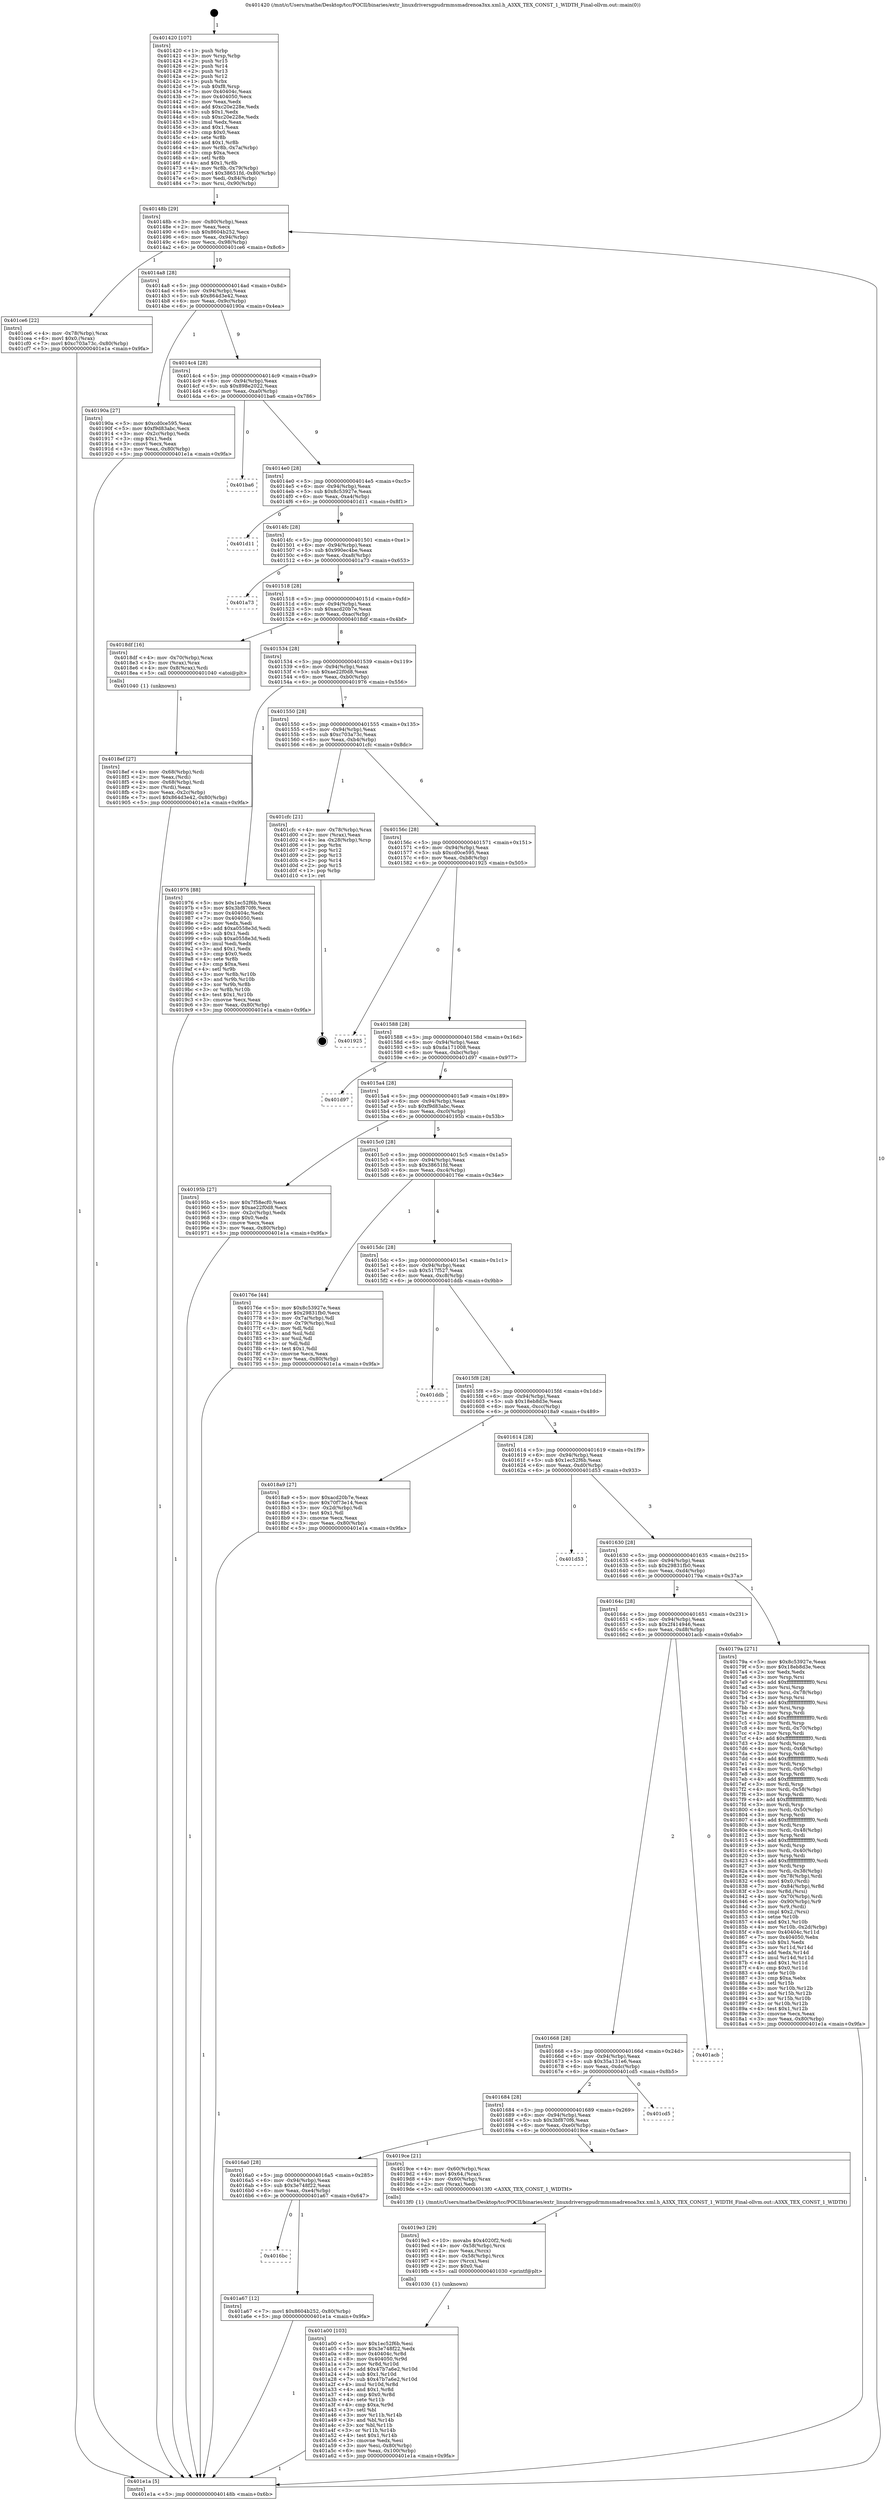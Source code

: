 digraph "0x401420" {
  label = "0x401420 (/mnt/c/Users/mathe/Desktop/tcc/POCII/binaries/extr_linuxdriversgpudrmmsmadrenoa3xx.xml.h_A3XX_TEX_CONST_1_WIDTH_Final-ollvm.out::main(0))"
  labelloc = "t"
  node[shape=record]

  Entry [label="",width=0.3,height=0.3,shape=circle,fillcolor=black,style=filled]
  "0x40148b" [label="{
     0x40148b [29]\l
     | [instrs]\l
     &nbsp;&nbsp;0x40148b \<+3\>: mov -0x80(%rbp),%eax\l
     &nbsp;&nbsp;0x40148e \<+2\>: mov %eax,%ecx\l
     &nbsp;&nbsp;0x401490 \<+6\>: sub $0x8604b252,%ecx\l
     &nbsp;&nbsp;0x401496 \<+6\>: mov %eax,-0x94(%rbp)\l
     &nbsp;&nbsp;0x40149c \<+6\>: mov %ecx,-0x98(%rbp)\l
     &nbsp;&nbsp;0x4014a2 \<+6\>: je 0000000000401ce6 \<main+0x8c6\>\l
  }"]
  "0x401ce6" [label="{
     0x401ce6 [22]\l
     | [instrs]\l
     &nbsp;&nbsp;0x401ce6 \<+4\>: mov -0x78(%rbp),%rax\l
     &nbsp;&nbsp;0x401cea \<+6\>: movl $0x0,(%rax)\l
     &nbsp;&nbsp;0x401cf0 \<+7\>: movl $0xc703a73c,-0x80(%rbp)\l
     &nbsp;&nbsp;0x401cf7 \<+5\>: jmp 0000000000401e1a \<main+0x9fa\>\l
  }"]
  "0x4014a8" [label="{
     0x4014a8 [28]\l
     | [instrs]\l
     &nbsp;&nbsp;0x4014a8 \<+5\>: jmp 00000000004014ad \<main+0x8d\>\l
     &nbsp;&nbsp;0x4014ad \<+6\>: mov -0x94(%rbp),%eax\l
     &nbsp;&nbsp;0x4014b3 \<+5\>: sub $0x864d3e42,%eax\l
     &nbsp;&nbsp;0x4014b8 \<+6\>: mov %eax,-0x9c(%rbp)\l
     &nbsp;&nbsp;0x4014be \<+6\>: je 000000000040190a \<main+0x4ea\>\l
  }"]
  Exit [label="",width=0.3,height=0.3,shape=circle,fillcolor=black,style=filled,peripheries=2]
  "0x40190a" [label="{
     0x40190a [27]\l
     | [instrs]\l
     &nbsp;&nbsp;0x40190a \<+5\>: mov $0xcd0ce595,%eax\l
     &nbsp;&nbsp;0x40190f \<+5\>: mov $0xf9d83abc,%ecx\l
     &nbsp;&nbsp;0x401914 \<+3\>: mov -0x2c(%rbp),%edx\l
     &nbsp;&nbsp;0x401917 \<+3\>: cmp $0x1,%edx\l
     &nbsp;&nbsp;0x40191a \<+3\>: cmovl %ecx,%eax\l
     &nbsp;&nbsp;0x40191d \<+3\>: mov %eax,-0x80(%rbp)\l
     &nbsp;&nbsp;0x401920 \<+5\>: jmp 0000000000401e1a \<main+0x9fa\>\l
  }"]
  "0x4014c4" [label="{
     0x4014c4 [28]\l
     | [instrs]\l
     &nbsp;&nbsp;0x4014c4 \<+5\>: jmp 00000000004014c9 \<main+0xa9\>\l
     &nbsp;&nbsp;0x4014c9 \<+6\>: mov -0x94(%rbp),%eax\l
     &nbsp;&nbsp;0x4014cf \<+5\>: sub $0x898e2022,%eax\l
     &nbsp;&nbsp;0x4014d4 \<+6\>: mov %eax,-0xa0(%rbp)\l
     &nbsp;&nbsp;0x4014da \<+6\>: je 0000000000401ba6 \<main+0x786\>\l
  }"]
  "0x4016bc" [label="{
     0x4016bc\l
  }", style=dashed]
  "0x401ba6" [label="{
     0x401ba6\l
  }", style=dashed]
  "0x4014e0" [label="{
     0x4014e0 [28]\l
     | [instrs]\l
     &nbsp;&nbsp;0x4014e0 \<+5\>: jmp 00000000004014e5 \<main+0xc5\>\l
     &nbsp;&nbsp;0x4014e5 \<+6\>: mov -0x94(%rbp),%eax\l
     &nbsp;&nbsp;0x4014eb \<+5\>: sub $0x8c53927e,%eax\l
     &nbsp;&nbsp;0x4014f0 \<+6\>: mov %eax,-0xa4(%rbp)\l
     &nbsp;&nbsp;0x4014f6 \<+6\>: je 0000000000401d11 \<main+0x8f1\>\l
  }"]
  "0x401a67" [label="{
     0x401a67 [12]\l
     | [instrs]\l
     &nbsp;&nbsp;0x401a67 \<+7\>: movl $0x8604b252,-0x80(%rbp)\l
     &nbsp;&nbsp;0x401a6e \<+5\>: jmp 0000000000401e1a \<main+0x9fa\>\l
  }"]
  "0x401d11" [label="{
     0x401d11\l
  }", style=dashed]
  "0x4014fc" [label="{
     0x4014fc [28]\l
     | [instrs]\l
     &nbsp;&nbsp;0x4014fc \<+5\>: jmp 0000000000401501 \<main+0xe1\>\l
     &nbsp;&nbsp;0x401501 \<+6\>: mov -0x94(%rbp),%eax\l
     &nbsp;&nbsp;0x401507 \<+5\>: sub $0x990ec4be,%eax\l
     &nbsp;&nbsp;0x40150c \<+6\>: mov %eax,-0xa8(%rbp)\l
     &nbsp;&nbsp;0x401512 \<+6\>: je 0000000000401a73 \<main+0x653\>\l
  }"]
  "0x401a00" [label="{
     0x401a00 [103]\l
     | [instrs]\l
     &nbsp;&nbsp;0x401a00 \<+5\>: mov $0x1ec52f6b,%esi\l
     &nbsp;&nbsp;0x401a05 \<+5\>: mov $0x3e748f22,%edx\l
     &nbsp;&nbsp;0x401a0a \<+8\>: mov 0x40404c,%r8d\l
     &nbsp;&nbsp;0x401a12 \<+8\>: mov 0x404050,%r9d\l
     &nbsp;&nbsp;0x401a1a \<+3\>: mov %r8d,%r10d\l
     &nbsp;&nbsp;0x401a1d \<+7\>: add $0x47b7a6e2,%r10d\l
     &nbsp;&nbsp;0x401a24 \<+4\>: sub $0x1,%r10d\l
     &nbsp;&nbsp;0x401a28 \<+7\>: sub $0x47b7a6e2,%r10d\l
     &nbsp;&nbsp;0x401a2f \<+4\>: imul %r10d,%r8d\l
     &nbsp;&nbsp;0x401a33 \<+4\>: and $0x1,%r8d\l
     &nbsp;&nbsp;0x401a37 \<+4\>: cmp $0x0,%r8d\l
     &nbsp;&nbsp;0x401a3b \<+4\>: sete %r11b\l
     &nbsp;&nbsp;0x401a3f \<+4\>: cmp $0xa,%r9d\l
     &nbsp;&nbsp;0x401a43 \<+3\>: setl %bl\l
     &nbsp;&nbsp;0x401a46 \<+3\>: mov %r11b,%r14b\l
     &nbsp;&nbsp;0x401a49 \<+3\>: and %bl,%r14b\l
     &nbsp;&nbsp;0x401a4c \<+3\>: xor %bl,%r11b\l
     &nbsp;&nbsp;0x401a4f \<+3\>: or %r11b,%r14b\l
     &nbsp;&nbsp;0x401a52 \<+4\>: test $0x1,%r14b\l
     &nbsp;&nbsp;0x401a56 \<+3\>: cmovne %edx,%esi\l
     &nbsp;&nbsp;0x401a59 \<+3\>: mov %esi,-0x80(%rbp)\l
     &nbsp;&nbsp;0x401a5c \<+6\>: mov %eax,-0x100(%rbp)\l
     &nbsp;&nbsp;0x401a62 \<+5\>: jmp 0000000000401e1a \<main+0x9fa\>\l
  }"]
  "0x401a73" [label="{
     0x401a73\l
  }", style=dashed]
  "0x401518" [label="{
     0x401518 [28]\l
     | [instrs]\l
     &nbsp;&nbsp;0x401518 \<+5\>: jmp 000000000040151d \<main+0xfd\>\l
     &nbsp;&nbsp;0x40151d \<+6\>: mov -0x94(%rbp),%eax\l
     &nbsp;&nbsp;0x401523 \<+5\>: sub $0xacd20b7e,%eax\l
     &nbsp;&nbsp;0x401528 \<+6\>: mov %eax,-0xac(%rbp)\l
     &nbsp;&nbsp;0x40152e \<+6\>: je 00000000004018df \<main+0x4bf\>\l
  }"]
  "0x4019e3" [label="{
     0x4019e3 [29]\l
     | [instrs]\l
     &nbsp;&nbsp;0x4019e3 \<+10\>: movabs $0x4020f2,%rdi\l
     &nbsp;&nbsp;0x4019ed \<+4\>: mov -0x58(%rbp),%rcx\l
     &nbsp;&nbsp;0x4019f1 \<+2\>: mov %eax,(%rcx)\l
     &nbsp;&nbsp;0x4019f3 \<+4\>: mov -0x58(%rbp),%rcx\l
     &nbsp;&nbsp;0x4019f7 \<+2\>: mov (%rcx),%esi\l
     &nbsp;&nbsp;0x4019f9 \<+2\>: mov $0x0,%al\l
     &nbsp;&nbsp;0x4019fb \<+5\>: call 0000000000401030 \<printf@plt\>\l
     | [calls]\l
     &nbsp;&nbsp;0x401030 \{1\} (unknown)\l
  }"]
  "0x4018df" [label="{
     0x4018df [16]\l
     | [instrs]\l
     &nbsp;&nbsp;0x4018df \<+4\>: mov -0x70(%rbp),%rax\l
     &nbsp;&nbsp;0x4018e3 \<+3\>: mov (%rax),%rax\l
     &nbsp;&nbsp;0x4018e6 \<+4\>: mov 0x8(%rax),%rdi\l
     &nbsp;&nbsp;0x4018ea \<+5\>: call 0000000000401040 \<atoi@plt\>\l
     | [calls]\l
     &nbsp;&nbsp;0x401040 \{1\} (unknown)\l
  }"]
  "0x401534" [label="{
     0x401534 [28]\l
     | [instrs]\l
     &nbsp;&nbsp;0x401534 \<+5\>: jmp 0000000000401539 \<main+0x119\>\l
     &nbsp;&nbsp;0x401539 \<+6\>: mov -0x94(%rbp),%eax\l
     &nbsp;&nbsp;0x40153f \<+5\>: sub $0xae22f0d8,%eax\l
     &nbsp;&nbsp;0x401544 \<+6\>: mov %eax,-0xb0(%rbp)\l
     &nbsp;&nbsp;0x40154a \<+6\>: je 0000000000401976 \<main+0x556\>\l
  }"]
  "0x4016a0" [label="{
     0x4016a0 [28]\l
     | [instrs]\l
     &nbsp;&nbsp;0x4016a0 \<+5\>: jmp 00000000004016a5 \<main+0x285\>\l
     &nbsp;&nbsp;0x4016a5 \<+6\>: mov -0x94(%rbp),%eax\l
     &nbsp;&nbsp;0x4016ab \<+5\>: sub $0x3e748f22,%eax\l
     &nbsp;&nbsp;0x4016b0 \<+6\>: mov %eax,-0xe4(%rbp)\l
     &nbsp;&nbsp;0x4016b6 \<+6\>: je 0000000000401a67 \<main+0x647\>\l
  }"]
  "0x401976" [label="{
     0x401976 [88]\l
     | [instrs]\l
     &nbsp;&nbsp;0x401976 \<+5\>: mov $0x1ec52f6b,%eax\l
     &nbsp;&nbsp;0x40197b \<+5\>: mov $0x3bf870f6,%ecx\l
     &nbsp;&nbsp;0x401980 \<+7\>: mov 0x40404c,%edx\l
     &nbsp;&nbsp;0x401987 \<+7\>: mov 0x404050,%esi\l
     &nbsp;&nbsp;0x40198e \<+2\>: mov %edx,%edi\l
     &nbsp;&nbsp;0x401990 \<+6\>: add $0xa0558e3d,%edi\l
     &nbsp;&nbsp;0x401996 \<+3\>: sub $0x1,%edi\l
     &nbsp;&nbsp;0x401999 \<+6\>: sub $0xa0558e3d,%edi\l
     &nbsp;&nbsp;0x40199f \<+3\>: imul %edi,%edx\l
     &nbsp;&nbsp;0x4019a2 \<+3\>: and $0x1,%edx\l
     &nbsp;&nbsp;0x4019a5 \<+3\>: cmp $0x0,%edx\l
     &nbsp;&nbsp;0x4019a8 \<+4\>: sete %r8b\l
     &nbsp;&nbsp;0x4019ac \<+3\>: cmp $0xa,%esi\l
     &nbsp;&nbsp;0x4019af \<+4\>: setl %r9b\l
     &nbsp;&nbsp;0x4019b3 \<+3\>: mov %r8b,%r10b\l
     &nbsp;&nbsp;0x4019b6 \<+3\>: and %r9b,%r10b\l
     &nbsp;&nbsp;0x4019b9 \<+3\>: xor %r9b,%r8b\l
     &nbsp;&nbsp;0x4019bc \<+3\>: or %r8b,%r10b\l
     &nbsp;&nbsp;0x4019bf \<+4\>: test $0x1,%r10b\l
     &nbsp;&nbsp;0x4019c3 \<+3\>: cmovne %ecx,%eax\l
     &nbsp;&nbsp;0x4019c6 \<+3\>: mov %eax,-0x80(%rbp)\l
     &nbsp;&nbsp;0x4019c9 \<+5\>: jmp 0000000000401e1a \<main+0x9fa\>\l
  }"]
  "0x401550" [label="{
     0x401550 [28]\l
     | [instrs]\l
     &nbsp;&nbsp;0x401550 \<+5\>: jmp 0000000000401555 \<main+0x135\>\l
     &nbsp;&nbsp;0x401555 \<+6\>: mov -0x94(%rbp),%eax\l
     &nbsp;&nbsp;0x40155b \<+5\>: sub $0xc703a73c,%eax\l
     &nbsp;&nbsp;0x401560 \<+6\>: mov %eax,-0xb4(%rbp)\l
     &nbsp;&nbsp;0x401566 \<+6\>: je 0000000000401cfc \<main+0x8dc\>\l
  }"]
  "0x4019ce" [label="{
     0x4019ce [21]\l
     | [instrs]\l
     &nbsp;&nbsp;0x4019ce \<+4\>: mov -0x60(%rbp),%rax\l
     &nbsp;&nbsp;0x4019d2 \<+6\>: movl $0x64,(%rax)\l
     &nbsp;&nbsp;0x4019d8 \<+4\>: mov -0x60(%rbp),%rax\l
     &nbsp;&nbsp;0x4019dc \<+2\>: mov (%rax),%edi\l
     &nbsp;&nbsp;0x4019de \<+5\>: call 00000000004013f0 \<A3XX_TEX_CONST_1_WIDTH\>\l
     | [calls]\l
     &nbsp;&nbsp;0x4013f0 \{1\} (/mnt/c/Users/mathe/Desktop/tcc/POCII/binaries/extr_linuxdriversgpudrmmsmadrenoa3xx.xml.h_A3XX_TEX_CONST_1_WIDTH_Final-ollvm.out::A3XX_TEX_CONST_1_WIDTH)\l
  }"]
  "0x401cfc" [label="{
     0x401cfc [21]\l
     | [instrs]\l
     &nbsp;&nbsp;0x401cfc \<+4\>: mov -0x78(%rbp),%rax\l
     &nbsp;&nbsp;0x401d00 \<+2\>: mov (%rax),%eax\l
     &nbsp;&nbsp;0x401d02 \<+4\>: lea -0x28(%rbp),%rsp\l
     &nbsp;&nbsp;0x401d06 \<+1\>: pop %rbx\l
     &nbsp;&nbsp;0x401d07 \<+2\>: pop %r12\l
     &nbsp;&nbsp;0x401d09 \<+2\>: pop %r13\l
     &nbsp;&nbsp;0x401d0b \<+2\>: pop %r14\l
     &nbsp;&nbsp;0x401d0d \<+2\>: pop %r15\l
     &nbsp;&nbsp;0x401d0f \<+1\>: pop %rbp\l
     &nbsp;&nbsp;0x401d10 \<+1\>: ret\l
  }"]
  "0x40156c" [label="{
     0x40156c [28]\l
     | [instrs]\l
     &nbsp;&nbsp;0x40156c \<+5\>: jmp 0000000000401571 \<main+0x151\>\l
     &nbsp;&nbsp;0x401571 \<+6\>: mov -0x94(%rbp),%eax\l
     &nbsp;&nbsp;0x401577 \<+5\>: sub $0xcd0ce595,%eax\l
     &nbsp;&nbsp;0x40157c \<+6\>: mov %eax,-0xb8(%rbp)\l
     &nbsp;&nbsp;0x401582 \<+6\>: je 0000000000401925 \<main+0x505\>\l
  }"]
  "0x401684" [label="{
     0x401684 [28]\l
     | [instrs]\l
     &nbsp;&nbsp;0x401684 \<+5\>: jmp 0000000000401689 \<main+0x269\>\l
     &nbsp;&nbsp;0x401689 \<+6\>: mov -0x94(%rbp),%eax\l
     &nbsp;&nbsp;0x40168f \<+5\>: sub $0x3bf870f6,%eax\l
     &nbsp;&nbsp;0x401694 \<+6\>: mov %eax,-0xe0(%rbp)\l
     &nbsp;&nbsp;0x40169a \<+6\>: je 00000000004019ce \<main+0x5ae\>\l
  }"]
  "0x401925" [label="{
     0x401925\l
  }", style=dashed]
  "0x401588" [label="{
     0x401588 [28]\l
     | [instrs]\l
     &nbsp;&nbsp;0x401588 \<+5\>: jmp 000000000040158d \<main+0x16d\>\l
     &nbsp;&nbsp;0x40158d \<+6\>: mov -0x94(%rbp),%eax\l
     &nbsp;&nbsp;0x401593 \<+5\>: sub $0xda171008,%eax\l
     &nbsp;&nbsp;0x401598 \<+6\>: mov %eax,-0xbc(%rbp)\l
     &nbsp;&nbsp;0x40159e \<+6\>: je 0000000000401d97 \<main+0x977\>\l
  }"]
  "0x401cd5" [label="{
     0x401cd5\l
  }", style=dashed]
  "0x401d97" [label="{
     0x401d97\l
  }", style=dashed]
  "0x4015a4" [label="{
     0x4015a4 [28]\l
     | [instrs]\l
     &nbsp;&nbsp;0x4015a4 \<+5\>: jmp 00000000004015a9 \<main+0x189\>\l
     &nbsp;&nbsp;0x4015a9 \<+6\>: mov -0x94(%rbp),%eax\l
     &nbsp;&nbsp;0x4015af \<+5\>: sub $0xf9d83abc,%eax\l
     &nbsp;&nbsp;0x4015b4 \<+6\>: mov %eax,-0xc0(%rbp)\l
     &nbsp;&nbsp;0x4015ba \<+6\>: je 000000000040195b \<main+0x53b\>\l
  }"]
  "0x401668" [label="{
     0x401668 [28]\l
     | [instrs]\l
     &nbsp;&nbsp;0x401668 \<+5\>: jmp 000000000040166d \<main+0x24d\>\l
     &nbsp;&nbsp;0x40166d \<+6\>: mov -0x94(%rbp),%eax\l
     &nbsp;&nbsp;0x401673 \<+5\>: sub $0x35a131e6,%eax\l
     &nbsp;&nbsp;0x401678 \<+6\>: mov %eax,-0xdc(%rbp)\l
     &nbsp;&nbsp;0x40167e \<+6\>: je 0000000000401cd5 \<main+0x8b5\>\l
  }"]
  "0x40195b" [label="{
     0x40195b [27]\l
     | [instrs]\l
     &nbsp;&nbsp;0x40195b \<+5\>: mov $0x7f58ecf0,%eax\l
     &nbsp;&nbsp;0x401960 \<+5\>: mov $0xae22f0d8,%ecx\l
     &nbsp;&nbsp;0x401965 \<+3\>: mov -0x2c(%rbp),%edx\l
     &nbsp;&nbsp;0x401968 \<+3\>: cmp $0x0,%edx\l
     &nbsp;&nbsp;0x40196b \<+3\>: cmove %ecx,%eax\l
     &nbsp;&nbsp;0x40196e \<+3\>: mov %eax,-0x80(%rbp)\l
     &nbsp;&nbsp;0x401971 \<+5\>: jmp 0000000000401e1a \<main+0x9fa\>\l
  }"]
  "0x4015c0" [label="{
     0x4015c0 [28]\l
     | [instrs]\l
     &nbsp;&nbsp;0x4015c0 \<+5\>: jmp 00000000004015c5 \<main+0x1a5\>\l
     &nbsp;&nbsp;0x4015c5 \<+6\>: mov -0x94(%rbp),%eax\l
     &nbsp;&nbsp;0x4015cb \<+5\>: sub $0x38651fd,%eax\l
     &nbsp;&nbsp;0x4015d0 \<+6\>: mov %eax,-0xc4(%rbp)\l
     &nbsp;&nbsp;0x4015d6 \<+6\>: je 000000000040176e \<main+0x34e\>\l
  }"]
  "0x401acb" [label="{
     0x401acb\l
  }", style=dashed]
  "0x40176e" [label="{
     0x40176e [44]\l
     | [instrs]\l
     &nbsp;&nbsp;0x40176e \<+5\>: mov $0x8c53927e,%eax\l
     &nbsp;&nbsp;0x401773 \<+5\>: mov $0x29831fb0,%ecx\l
     &nbsp;&nbsp;0x401778 \<+3\>: mov -0x7a(%rbp),%dl\l
     &nbsp;&nbsp;0x40177b \<+4\>: mov -0x79(%rbp),%sil\l
     &nbsp;&nbsp;0x40177f \<+3\>: mov %dl,%dil\l
     &nbsp;&nbsp;0x401782 \<+3\>: and %sil,%dil\l
     &nbsp;&nbsp;0x401785 \<+3\>: xor %sil,%dl\l
     &nbsp;&nbsp;0x401788 \<+3\>: or %dl,%dil\l
     &nbsp;&nbsp;0x40178b \<+4\>: test $0x1,%dil\l
     &nbsp;&nbsp;0x40178f \<+3\>: cmovne %ecx,%eax\l
     &nbsp;&nbsp;0x401792 \<+3\>: mov %eax,-0x80(%rbp)\l
     &nbsp;&nbsp;0x401795 \<+5\>: jmp 0000000000401e1a \<main+0x9fa\>\l
  }"]
  "0x4015dc" [label="{
     0x4015dc [28]\l
     | [instrs]\l
     &nbsp;&nbsp;0x4015dc \<+5\>: jmp 00000000004015e1 \<main+0x1c1\>\l
     &nbsp;&nbsp;0x4015e1 \<+6\>: mov -0x94(%rbp),%eax\l
     &nbsp;&nbsp;0x4015e7 \<+5\>: sub $0x517f527,%eax\l
     &nbsp;&nbsp;0x4015ec \<+6\>: mov %eax,-0xc8(%rbp)\l
     &nbsp;&nbsp;0x4015f2 \<+6\>: je 0000000000401ddb \<main+0x9bb\>\l
  }"]
  "0x401e1a" [label="{
     0x401e1a [5]\l
     | [instrs]\l
     &nbsp;&nbsp;0x401e1a \<+5\>: jmp 000000000040148b \<main+0x6b\>\l
  }"]
  "0x401420" [label="{
     0x401420 [107]\l
     | [instrs]\l
     &nbsp;&nbsp;0x401420 \<+1\>: push %rbp\l
     &nbsp;&nbsp;0x401421 \<+3\>: mov %rsp,%rbp\l
     &nbsp;&nbsp;0x401424 \<+2\>: push %r15\l
     &nbsp;&nbsp;0x401426 \<+2\>: push %r14\l
     &nbsp;&nbsp;0x401428 \<+2\>: push %r13\l
     &nbsp;&nbsp;0x40142a \<+2\>: push %r12\l
     &nbsp;&nbsp;0x40142c \<+1\>: push %rbx\l
     &nbsp;&nbsp;0x40142d \<+7\>: sub $0xf8,%rsp\l
     &nbsp;&nbsp;0x401434 \<+7\>: mov 0x40404c,%eax\l
     &nbsp;&nbsp;0x40143b \<+7\>: mov 0x404050,%ecx\l
     &nbsp;&nbsp;0x401442 \<+2\>: mov %eax,%edx\l
     &nbsp;&nbsp;0x401444 \<+6\>: add $0xc20e228e,%edx\l
     &nbsp;&nbsp;0x40144a \<+3\>: sub $0x1,%edx\l
     &nbsp;&nbsp;0x40144d \<+6\>: sub $0xc20e228e,%edx\l
     &nbsp;&nbsp;0x401453 \<+3\>: imul %edx,%eax\l
     &nbsp;&nbsp;0x401456 \<+3\>: and $0x1,%eax\l
     &nbsp;&nbsp;0x401459 \<+3\>: cmp $0x0,%eax\l
     &nbsp;&nbsp;0x40145c \<+4\>: sete %r8b\l
     &nbsp;&nbsp;0x401460 \<+4\>: and $0x1,%r8b\l
     &nbsp;&nbsp;0x401464 \<+4\>: mov %r8b,-0x7a(%rbp)\l
     &nbsp;&nbsp;0x401468 \<+3\>: cmp $0xa,%ecx\l
     &nbsp;&nbsp;0x40146b \<+4\>: setl %r8b\l
     &nbsp;&nbsp;0x40146f \<+4\>: and $0x1,%r8b\l
     &nbsp;&nbsp;0x401473 \<+4\>: mov %r8b,-0x79(%rbp)\l
     &nbsp;&nbsp;0x401477 \<+7\>: movl $0x38651fd,-0x80(%rbp)\l
     &nbsp;&nbsp;0x40147e \<+6\>: mov %edi,-0x84(%rbp)\l
     &nbsp;&nbsp;0x401484 \<+7\>: mov %rsi,-0x90(%rbp)\l
  }"]
  "0x4018ef" [label="{
     0x4018ef [27]\l
     | [instrs]\l
     &nbsp;&nbsp;0x4018ef \<+4\>: mov -0x68(%rbp),%rdi\l
     &nbsp;&nbsp;0x4018f3 \<+2\>: mov %eax,(%rdi)\l
     &nbsp;&nbsp;0x4018f5 \<+4\>: mov -0x68(%rbp),%rdi\l
     &nbsp;&nbsp;0x4018f9 \<+2\>: mov (%rdi),%eax\l
     &nbsp;&nbsp;0x4018fb \<+3\>: mov %eax,-0x2c(%rbp)\l
     &nbsp;&nbsp;0x4018fe \<+7\>: movl $0x864d3e42,-0x80(%rbp)\l
     &nbsp;&nbsp;0x401905 \<+5\>: jmp 0000000000401e1a \<main+0x9fa\>\l
  }"]
  "0x401ddb" [label="{
     0x401ddb\l
  }", style=dashed]
  "0x4015f8" [label="{
     0x4015f8 [28]\l
     | [instrs]\l
     &nbsp;&nbsp;0x4015f8 \<+5\>: jmp 00000000004015fd \<main+0x1dd\>\l
     &nbsp;&nbsp;0x4015fd \<+6\>: mov -0x94(%rbp),%eax\l
     &nbsp;&nbsp;0x401603 \<+5\>: sub $0x18eb8d3e,%eax\l
     &nbsp;&nbsp;0x401608 \<+6\>: mov %eax,-0xcc(%rbp)\l
     &nbsp;&nbsp;0x40160e \<+6\>: je 00000000004018a9 \<main+0x489\>\l
  }"]
  "0x40164c" [label="{
     0x40164c [28]\l
     | [instrs]\l
     &nbsp;&nbsp;0x40164c \<+5\>: jmp 0000000000401651 \<main+0x231\>\l
     &nbsp;&nbsp;0x401651 \<+6\>: mov -0x94(%rbp),%eax\l
     &nbsp;&nbsp;0x401657 \<+5\>: sub $0x2f414946,%eax\l
     &nbsp;&nbsp;0x40165c \<+6\>: mov %eax,-0xd8(%rbp)\l
     &nbsp;&nbsp;0x401662 \<+6\>: je 0000000000401acb \<main+0x6ab\>\l
  }"]
  "0x4018a9" [label="{
     0x4018a9 [27]\l
     | [instrs]\l
     &nbsp;&nbsp;0x4018a9 \<+5\>: mov $0xacd20b7e,%eax\l
     &nbsp;&nbsp;0x4018ae \<+5\>: mov $0x70f73e14,%ecx\l
     &nbsp;&nbsp;0x4018b3 \<+3\>: mov -0x2d(%rbp),%dl\l
     &nbsp;&nbsp;0x4018b6 \<+3\>: test $0x1,%dl\l
     &nbsp;&nbsp;0x4018b9 \<+3\>: cmovne %ecx,%eax\l
     &nbsp;&nbsp;0x4018bc \<+3\>: mov %eax,-0x80(%rbp)\l
     &nbsp;&nbsp;0x4018bf \<+5\>: jmp 0000000000401e1a \<main+0x9fa\>\l
  }"]
  "0x401614" [label="{
     0x401614 [28]\l
     | [instrs]\l
     &nbsp;&nbsp;0x401614 \<+5\>: jmp 0000000000401619 \<main+0x1f9\>\l
     &nbsp;&nbsp;0x401619 \<+6\>: mov -0x94(%rbp),%eax\l
     &nbsp;&nbsp;0x40161f \<+5\>: sub $0x1ec52f6b,%eax\l
     &nbsp;&nbsp;0x401624 \<+6\>: mov %eax,-0xd0(%rbp)\l
     &nbsp;&nbsp;0x40162a \<+6\>: je 0000000000401d53 \<main+0x933\>\l
  }"]
  "0x40179a" [label="{
     0x40179a [271]\l
     | [instrs]\l
     &nbsp;&nbsp;0x40179a \<+5\>: mov $0x8c53927e,%eax\l
     &nbsp;&nbsp;0x40179f \<+5\>: mov $0x18eb8d3e,%ecx\l
     &nbsp;&nbsp;0x4017a4 \<+2\>: xor %edx,%edx\l
     &nbsp;&nbsp;0x4017a6 \<+3\>: mov %rsp,%rsi\l
     &nbsp;&nbsp;0x4017a9 \<+4\>: add $0xfffffffffffffff0,%rsi\l
     &nbsp;&nbsp;0x4017ad \<+3\>: mov %rsi,%rsp\l
     &nbsp;&nbsp;0x4017b0 \<+4\>: mov %rsi,-0x78(%rbp)\l
     &nbsp;&nbsp;0x4017b4 \<+3\>: mov %rsp,%rsi\l
     &nbsp;&nbsp;0x4017b7 \<+4\>: add $0xfffffffffffffff0,%rsi\l
     &nbsp;&nbsp;0x4017bb \<+3\>: mov %rsi,%rsp\l
     &nbsp;&nbsp;0x4017be \<+3\>: mov %rsp,%rdi\l
     &nbsp;&nbsp;0x4017c1 \<+4\>: add $0xfffffffffffffff0,%rdi\l
     &nbsp;&nbsp;0x4017c5 \<+3\>: mov %rdi,%rsp\l
     &nbsp;&nbsp;0x4017c8 \<+4\>: mov %rdi,-0x70(%rbp)\l
     &nbsp;&nbsp;0x4017cc \<+3\>: mov %rsp,%rdi\l
     &nbsp;&nbsp;0x4017cf \<+4\>: add $0xfffffffffffffff0,%rdi\l
     &nbsp;&nbsp;0x4017d3 \<+3\>: mov %rdi,%rsp\l
     &nbsp;&nbsp;0x4017d6 \<+4\>: mov %rdi,-0x68(%rbp)\l
     &nbsp;&nbsp;0x4017da \<+3\>: mov %rsp,%rdi\l
     &nbsp;&nbsp;0x4017dd \<+4\>: add $0xfffffffffffffff0,%rdi\l
     &nbsp;&nbsp;0x4017e1 \<+3\>: mov %rdi,%rsp\l
     &nbsp;&nbsp;0x4017e4 \<+4\>: mov %rdi,-0x60(%rbp)\l
     &nbsp;&nbsp;0x4017e8 \<+3\>: mov %rsp,%rdi\l
     &nbsp;&nbsp;0x4017eb \<+4\>: add $0xfffffffffffffff0,%rdi\l
     &nbsp;&nbsp;0x4017ef \<+3\>: mov %rdi,%rsp\l
     &nbsp;&nbsp;0x4017f2 \<+4\>: mov %rdi,-0x58(%rbp)\l
     &nbsp;&nbsp;0x4017f6 \<+3\>: mov %rsp,%rdi\l
     &nbsp;&nbsp;0x4017f9 \<+4\>: add $0xfffffffffffffff0,%rdi\l
     &nbsp;&nbsp;0x4017fd \<+3\>: mov %rdi,%rsp\l
     &nbsp;&nbsp;0x401800 \<+4\>: mov %rdi,-0x50(%rbp)\l
     &nbsp;&nbsp;0x401804 \<+3\>: mov %rsp,%rdi\l
     &nbsp;&nbsp;0x401807 \<+4\>: add $0xfffffffffffffff0,%rdi\l
     &nbsp;&nbsp;0x40180b \<+3\>: mov %rdi,%rsp\l
     &nbsp;&nbsp;0x40180e \<+4\>: mov %rdi,-0x48(%rbp)\l
     &nbsp;&nbsp;0x401812 \<+3\>: mov %rsp,%rdi\l
     &nbsp;&nbsp;0x401815 \<+4\>: add $0xfffffffffffffff0,%rdi\l
     &nbsp;&nbsp;0x401819 \<+3\>: mov %rdi,%rsp\l
     &nbsp;&nbsp;0x40181c \<+4\>: mov %rdi,-0x40(%rbp)\l
     &nbsp;&nbsp;0x401820 \<+3\>: mov %rsp,%rdi\l
     &nbsp;&nbsp;0x401823 \<+4\>: add $0xfffffffffffffff0,%rdi\l
     &nbsp;&nbsp;0x401827 \<+3\>: mov %rdi,%rsp\l
     &nbsp;&nbsp;0x40182a \<+4\>: mov %rdi,-0x38(%rbp)\l
     &nbsp;&nbsp;0x40182e \<+4\>: mov -0x78(%rbp),%rdi\l
     &nbsp;&nbsp;0x401832 \<+6\>: movl $0x0,(%rdi)\l
     &nbsp;&nbsp;0x401838 \<+7\>: mov -0x84(%rbp),%r8d\l
     &nbsp;&nbsp;0x40183f \<+3\>: mov %r8d,(%rsi)\l
     &nbsp;&nbsp;0x401842 \<+4\>: mov -0x70(%rbp),%rdi\l
     &nbsp;&nbsp;0x401846 \<+7\>: mov -0x90(%rbp),%r9\l
     &nbsp;&nbsp;0x40184d \<+3\>: mov %r9,(%rdi)\l
     &nbsp;&nbsp;0x401850 \<+3\>: cmpl $0x2,(%rsi)\l
     &nbsp;&nbsp;0x401853 \<+4\>: setne %r10b\l
     &nbsp;&nbsp;0x401857 \<+4\>: and $0x1,%r10b\l
     &nbsp;&nbsp;0x40185b \<+4\>: mov %r10b,-0x2d(%rbp)\l
     &nbsp;&nbsp;0x40185f \<+8\>: mov 0x40404c,%r11d\l
     &nbsp;&nbsp;0x401867 \<+7\>: mov 0x404050,%ebx\l
     &nbsp;&nbsp;0x40186e \<+3\>: sub $0x1,%edx\l
     &nbsp;&nbsp;0x401871 \<+3\>: mov %r11d,%r14d\l
     &nbsp;&nbsp;0x401874 \<+3\>: add %edx,%r14d\l
     &nbsp;&nbsp;0x401877 \<+4\>: imul %r14d,%r11d\l
     &nbsp;&nbsp;0x40187b \<+4\>: and $0x1,%r11d\l
     &nbsp;&nbsp;0x40187f \<+4\>: cmp $0x0,%r11d\l
     &nbsp;&nbsp;0x401883 \<+4\>: sete %r10b\l
     &nbsp;&nbsp;0x401887 \<+3\>: cmp $0xa,%ebx\l
     &nbsp;&nbsp;0x40188a \<+4\>: setl %r15b\l
     &nbsp;&nbsp;0x40188e \<+3\>: mov %r10b,%r12b\l
     &nbsp;&nbsp;0x401891 \<+3\>: and %r15b,%r12b\l
     &nbsp;&nbsp;0x401894 \<+3\>: xor %r15b,%r10b\l
     &nbsp;&nbsp;0x401897 \<+3\>: or %r10b,%r12b\l
     &nbsp;&nbsp;0x40189a \<+4\>: test $0x1,%r12b\l
     &nbsp;&nbsp;0x40189e \<+3\>: cmovne %ecx,%eax\l
     &nbsp;&nbsp;0x4018a1 \<+3\>: mov %eax,-0x80(%rbp)\l
     &nbsp;&nbsp;0x4018a4 \<+5\>: jmp 0000000000401e1a \<main+0x9fa\>\l
  }"]
  "0x401d53" [label="{
     0x401d53\l
  }", style=dashed]
  "0x401630" [label="{
     0x401630 [28]\l
     | [instrs]\l
     &nbsp;&nbsp;0x401630 \<+5\>: jmp 0000000000401635 \<main+0x215\>\l
     &nbsp;&nbsp;0x401635 \<+6\>: mov -0x94(%rbp),%eax\l
     &nbsp;&nbsp;0x40163b \<+5\>: sub $0x29831fb0,%eax\l
     &nbsp;&nbsp;0x401640 \<+6\>: mov %eax,-0xd4(%rbp)\l
     &nbsp;&nbsp;0x401646 \<+6\>: je 000000000040179a \<main+0x37a\>\l
  }"]
  Entry -> "0x401420" [label=" 1"]
  "0x40148b" -> "0x401ce6" [label=" 1"]
  "0x40148b" -> "0x4014a8" [label=" 10"]
  "0x401cfc" -> Exit [label=" 1"]
  "0x4014a8" -> "0x40190a" [label=" 1"]
  "0x4014a8" -> "0x4014c4" [label=" 9"]
  "0x401ce6" -> "0x401e1a" [label=" 1"]
  "0x4014c4" -> "0x401ba6" [label=" 0"]
  "0x4014c4" -> "0x4014e0" [label=" 9"]
  "0x401a67" -> "0x401e1a" [label=" 1"]
  "0x4014e0" -> "0x401d11" [label=" 0"]
  "0x4014e0" -> "0x4014fc" [label=" 9"]
  "0x4016a0" -> "0x4016bc" [label=" 0"]
  "0x4014fc" -> "0x401a73" [label=" 0"]
  "0x4014fc" -> "0x401518" [label=" 9"]
  "0x4016a0" -> "0x401a67" [label=" 1"]
  "0x401518" -> "0x4018df" [label=" 1"]
  "0x401518" -> "0x401534" [label=" 8"]
  "0x401a00" -> "0x401e1a" [label=" 1"]
  "0x401534" -> "0x401976" [label=" 1"]
  "0x401534" -> "0x401550" [label=" 7"]
  "0x4019e3" -> "0x401a00" [label=" 1"]
  "0x401550" -> "0x401cfc" [label=" 1"]
  "0x401550" -> "0x40156c" [label=" 6"]
  "0x4019ce" -> "0x4019e3" [label=" 1"]
  "0x40156c" -> "0x401925" [label=" 0"]
  "0x40156c" -> "0x401588" [label=" 6"]
  "0x401684" -> "0x4019ce" [label=" 1"]
  "0x401588" -> "0x401d97" [label=" 0"]
  "0x401588" -> "0x4015a4" [label=" 6"]
  "0x401684" -> "0x4016a0" [label=" 1"]
  "0x4015a4" -> "0x40195b" [label=" 1"]
  "0x4015a4" -> "0x4015c0" [label=" 5"]
  "0x401668" -> "0x401cd5" [label=" 0"]
  "0x4015c0" -> "0x40176e" [label=" 1"]
  "0x4015c0" -> "0x4015dc" [label=" 4"]
  "0x40176e" -> "0x401e1a" [label=" 1"]
  "0x401420" -> "0x40148b" [label=" 1"]
  "0x401e1a" -> "0x40148b" [label=" 10"]
  "0x401668" -> "0x401684" [label=" 2"]
  "0x4015dc" -> "0x401ddb" [label=" 0"]
  "0x4015dc" -> "0x4015f8" [label=" 4"]
  "0x40164c" -> "0x401acb" [label=" 0"]
  "0x4015f8" -> "0x4018a9" [label=" 1"]
  "0x4015f8" -> "0x401614" [label=" 3"]
  "0x401976" -> "0x401e1a" [label=" 1"]
  "0x401614" -> "0x401d53" [label=" 0"]
  "0x401614" -> "0x401630" [label=" 3"]
  "0x40195b" -> "0x401e1a" [label=" 1"]
  "0x401630" -> "0x40179a" [label=" 1"]
  "0x401630" -> "0x40164c" [label=" 2"]
  "0x40164c" -> "0x401668" [label=" 2"]
  "0x40179a" -> "0x401e1a" [label=" 1"]
  "0x4018a9" -> "0x401e1a" [label=" 1"]
  "0x4018df" -> "0x4018ef" [label=" 1"]
  "0x4018ef" -> "0x401e1a" [label=" 1"]
  "0x40190a" -> "0x401e1a" [label=" 1"]
}
